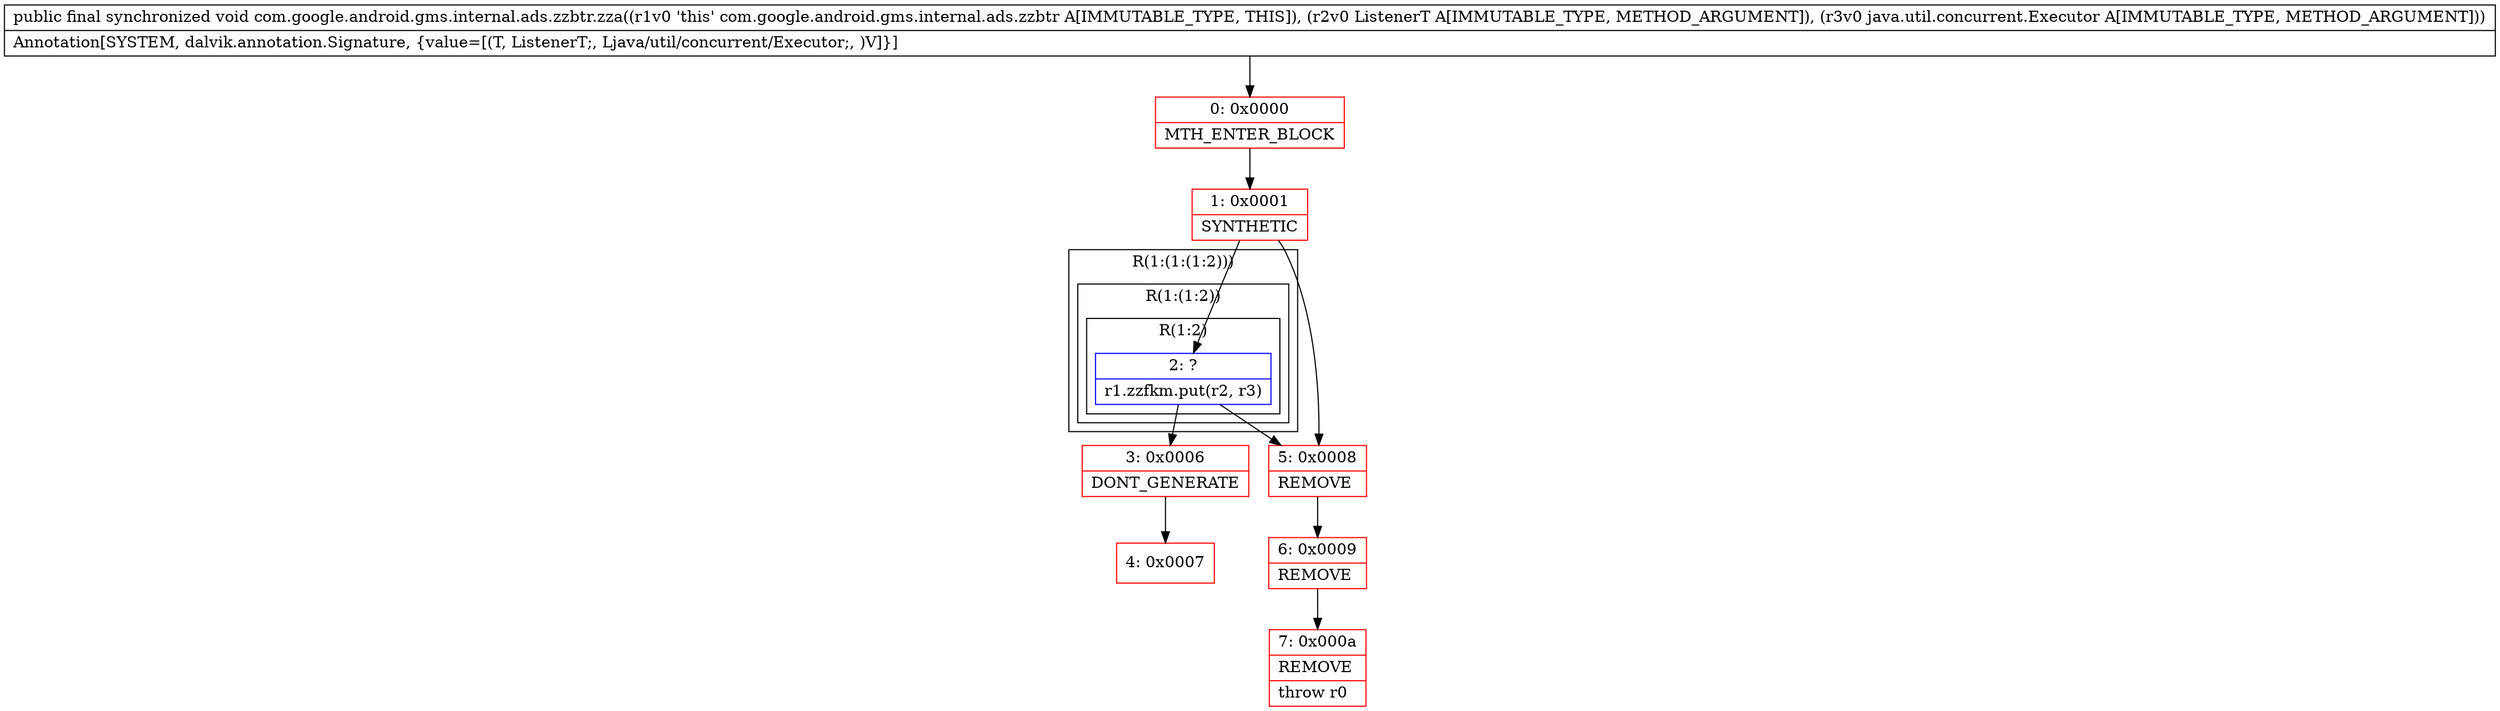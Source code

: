 digraph "CFG forcom.google.android.gms.internal.ads.zzbtr.zza(Ljava\/lang\/Object;Ljava\/util\/concurrent\/Executor;)V" {
subgraph cluster_Region_1460796507 {
label = "R(1:(1:(1:2)))";
node [shape=record,color=blue];
subgraph cluster_Region_909335551 {
label = "R(1:(1:2))";
node [shape=record,color=blue];
subgraph cluster_Region_371587308 {
label = "R(1:2)";
node [shape=record,color=blue];
Node_2 [shape=record,label="{2\:\ ?|r1.zzfkm.put(r2, r3)\l}"];
}
}
}
Node_0 [shape=record,color=red,label="{0\:\ 0x0000|MTH_ENTER_BLOCK\l}"];
Node_1 [shape=record,color=red,label="{1\:\ 0x0001|SYNTHETIC\l}"];
Node_3 [shape=record,color=red,label="{3\:\ 0x0006|DONT_GENERATE\l}"];
Node_4 [shape=record,color=red,label="{4\:\ 0x0007}"];
Node_5 [shape=record,color=red,label="{5\:\ 0x0008|REMOVE\l}"];
Node_6 [shape=record,color=red,label="{6\:\ 0x0009|REMOVE\l}"];
Node_7 [shape=record,color=red,label="{7\:\ 0x000a|REMOVE\l|throw r0\l}"];
MethodNode[shape=record,label="{public final synchronized void com.google.android.gms.internal.ads.zzbtr.zza((r1v0 'this' com.google.android.gms.internal.ads.zzbtr A[IMMUTABLE_TYPE, THIS]), (r2v0 ListenerT A[IMMUTABLE_TYPE, METHOD_ARGUMENT]), (r3v0 java.util.concurrent.Executor A[IMMUTABLE_TYPE, METHOD_ARGUMENT]))  | Annotation[SYSTEM, dalvik.annotation.Signature, \{value=[(T, ListenerT;, Ljava\/util\/concurrent\/Executor;, )V]\}]\l}"];
MethodNode -> Node_0;
Node_2 -> Node_3;
Node_2 -> Node_5;
Node_0 -> Node_1;
Node_1 -> Node_2;
Node_1 -> Node_5;
Node_3 -> Node_4;
Node_5 -> Node_6;
Node_6 -> Node_7;
}


